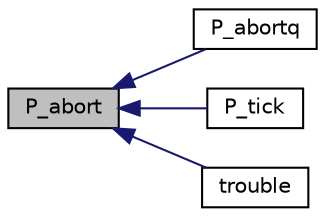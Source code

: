 digraph "P_abort"
{
  edge [fontname="Helvetica",fontsize="10",labelfontname="Helvetica",labelfontsize="10"];
  node [fontname="Helvetica",fontsize="10",shape=record];
  rankdir="LR";
  Node373 [label="P_abort",height=0.2,width=0.4,color="black", fillcolor="grey75", style="filled", fontcolor="black"];
  Node373 -> Node374 [dir="back",color="midnightblue",fontsize="10",style="solid",fontname="Helvetica"];
  Node374 [label="P_abortq",height=0.2,width=0.4,color="black", fillcolor="white", style="filled",URL="$atlast_8c.html#a9ba77f52f8072b3ef85f8a8bf549fc66"];
  Node373 -> Node375 [dir="back",color="midnightblue",fontsize="10",style="solid",fontname="Helvetica"];
  Node375 [label="P_tick",height=0.2,width=0.4,color="black", fillcolor="white", style="filled",URL="$atlast_8c.html#a6b8e53c0c8eb6097655b77d8ba3f006c"];
  Node373 -> Node376 [dir="back",color="midnightblue",fontsize="10",style="solid",fontname="Helvetica"];
  Node376 [label="trouble",height=0.2,width=0.4,color="black", fillcolor="white", style="filled",URL="$atlast_8c.html#aae37eb6a66db0c6ce598a83a374b4d93"];
}
